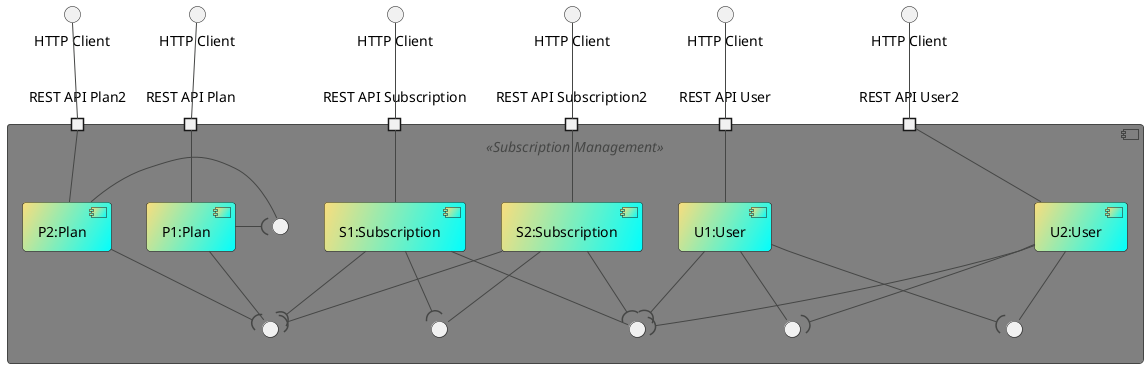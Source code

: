 @startuml
'https://plantuml.com/component-diagram
!theme toy

skinparam backgroundColor Transparent
skinparam componentBackgroundColor Gray
component " " <<Subscription Management>> {
    portin "REST API Plan"  as apiP
        portin "REST API Plan2"  as apiP2

    portin "REST API Subscription" as apiS
        portin "REST API Subscription2" as apiS2

    portin "REST API User" as apiU
        portin "REST API User2" as apiU2

    component "P1:Plan" as plans #F8DE7E/00FFFF
        component "P2:Plan" as plans2 #F8DE7E/00FFFF

    component "S1:Subscription" as subscriptions #F8DE7E/00FFFF
        component "S2:Subscription" as subscriptions2 #F8DE7E/00FFFF

    component "U1:User" as users #F8DE7E/00FFFF

        component "U2:User" as users2 #F8DE7E/00FFFF


    interface " " as inter1
    interface " " as inter2
    interface " " as inter3
    interface " " as inter4
    interface " " as inter5
    interface " " as inter6
}



interface "HTTP Client" as HTTPa
interface "HTTP Client" as HTTPb
interface "HTTP Client" as HTTPc

interface "HTTP Client" as HTTPa2
interface "HTTP Client" as HTTPb2
interface "HTTP Client" as HTTPc2

apiP --plans
apiS - subscriptions
apiU - users

HTTPa -- apiP
HTTPb -- apiS
HTTPc -- apiU





apiP2 - plans2
apiS2 - subscriptions2
apiU2 - users2

HTTPa2 -- apiP2
HTTPb2 -- apiS2
HTTPc2 -- apiU2

plans  -( inter1
inter1 - plans2

plans -d- inter2

subscriptions --( inter2
subscriptions2 --( inter2
plans2 --( inter2

subscriptions -- inter3
subscriptions2 --( inter3

subscriptions --( inter4
subscriptions2 -- inter4


users -- inter5
users2 --( inter5

users --( inter6
users2 -- inter6

users --( inter3
users2 --( inter3
@enduml
